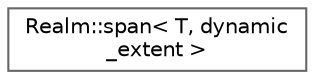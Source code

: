 digraph "Graphical Class Hierarchy"
{
 // LATEX_PDF_SIZE
  bgcolor="transparent";
  edge [fontname=Helvetica,fontsize=10,labelfontname=Helvetica,labelfontsize=10];
  node [fontname=Helvetica,fontsize=10,shape=box,height=0.2,width=0.4];
  rankdir="LR";
  Node0 [id="Node000000",label="Realm::span\< T, dynamic\l_extent \>",height=0.2,width=0.4,color="grey40", fillcolor="white", style="filled",URL="$classRealm_1_1span_3_01T_00_01dynamic__extent_01_4.html",tooltip=" "];
}
